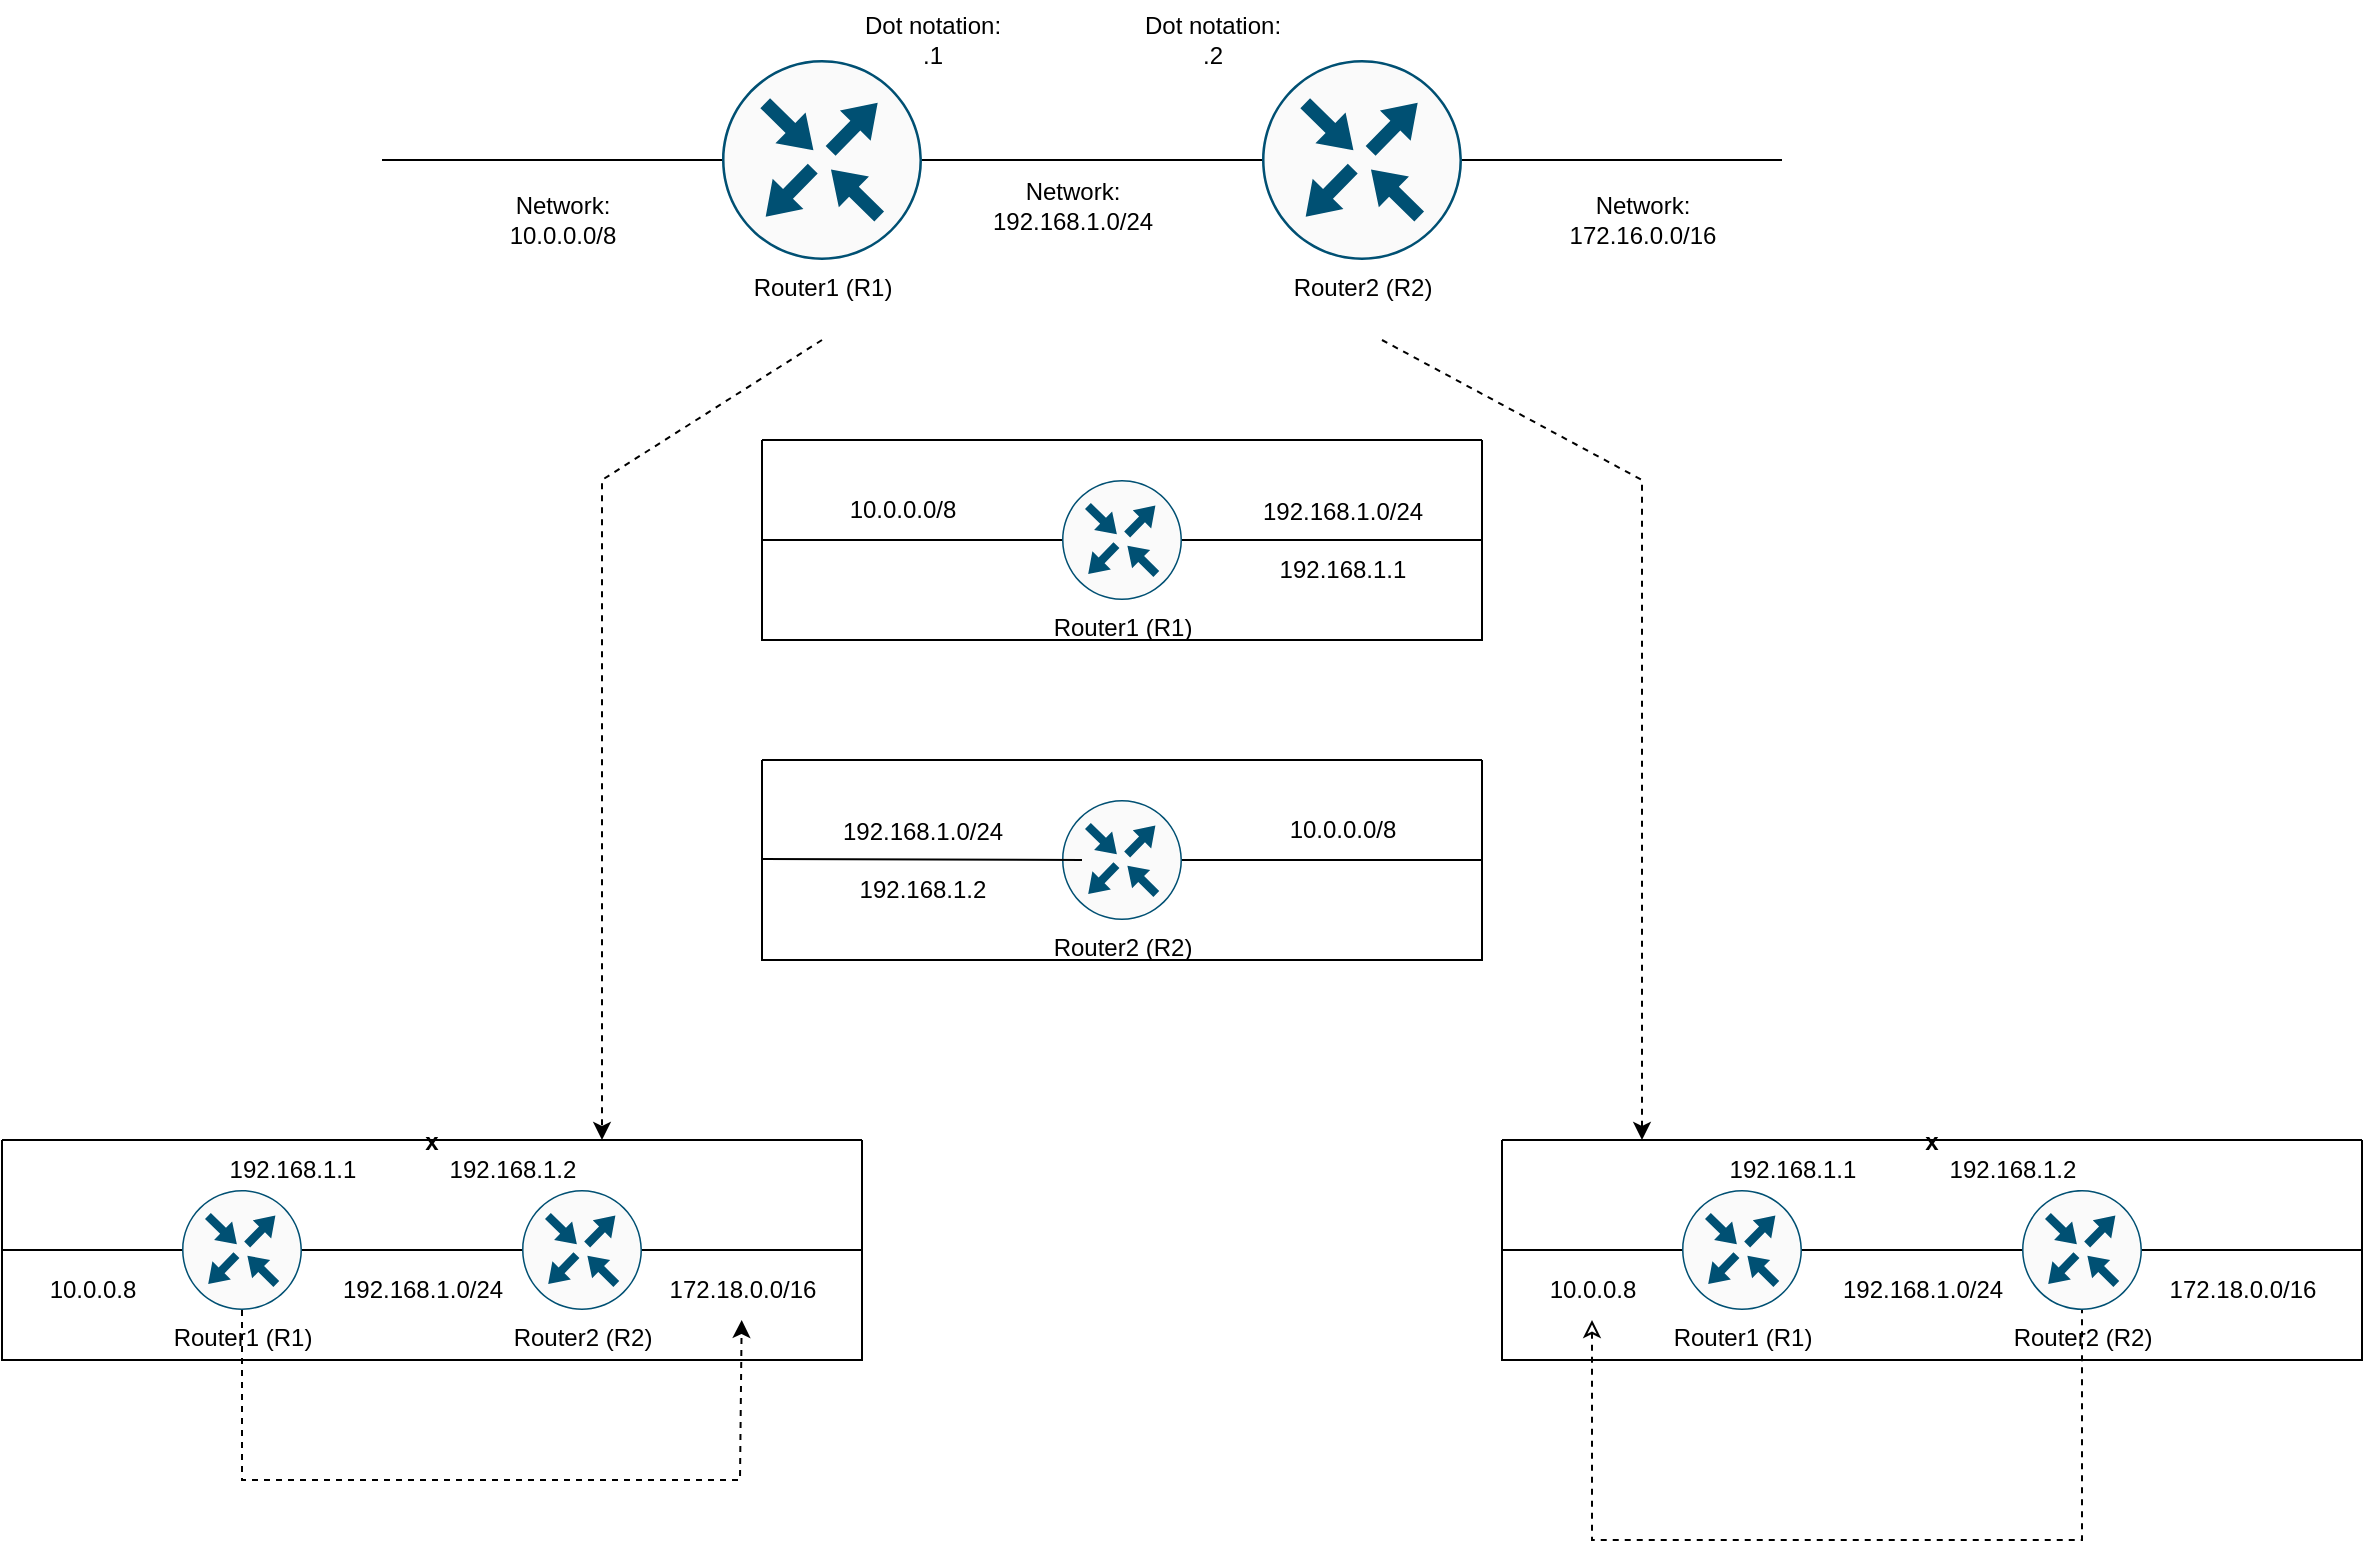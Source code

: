<mxfile version="27.0.9">
  <diagram name="Page-1" id="_XsJ5RISwm-DCJaWn4uy">
    <mxGraphModel dx="1556" dy="503" grid="1" gridSize="10" guides="1" tooltips="1" connect="1" arrows="1" fold="1" page="1" pageScale="1" pageWidth="850" pageHeight="1100" math="0" shadow="0">
      <root>
        <mxCell id="0" />
        <mxCell id="1" parent="0" />
        <mxCell id="Xh_-8GFSFD8Ks_VT3ShR-1" value="Router1 (R1)" style="sketch=0;points=[[0.5,0,0],[1,0.5,0],[0.5,1,0],[0,0.5,0],[0.145,0.145,0],[0.856,0.145,0],[0.855,0.856,0],[0.145,0.855,0]];verticalLabelPosition=bottom;html=1;verticalAlign=top;aspect=fixed;align=center;pointerEvents=1;shape=mxgraph.cisco19.rect;prIcon=router;fillColor=#FAFAFA;strokeColor=#005073;" vertex="1" parent="1">
          <mxGeometry x="180" y="190" width="100" height="100" as="geometry" />
        </mxCell>
        <mxCell id="Xh_-8GFSFD8Ks_VT3ShR-2" value="Router2 (R2)" style="sketch=0;points=[[0.5,0,0],[1,0.5,0],[0.5,1,0],[0,0.5,0],[0.145,0.145,0],[0.856,0.145,0],[0.855,0.856,0],[0.145,0.855,0]];verticalLabelPosition=bottom;html=1;verticalAlign=top;aspect=fixed;align=center;pointerEvents=1;shape=mxgraph.cisco19.rect;prIcon=router;fillColor=#FAFAFA;strokeColor=#005073;" vertex="1" parent="1">
          <mxGeometry x="450" y="190" width="100" height="100" as="geometry" />
        </mxCell>
        <mxCell id="Xh_-8GFSFD8Ks_VT3ShR-3" value="" style="endArrow=none;html=1;rounded=0;" edge="1" parent="1" source="Xh_-8GFSFD8Ks_VT3ShR-1" target="Xh_-8GFSFD8Ks_VT3ShR-2">
          <mxGeometry width="50" height="50" relative="1" as="geometry">
            <mxPoint x="340" y="290" as="sourcePoint" />
            <mxPoint x="390" y="240" as="targetPoint" />
          </mxGeometry>
        </mxCell>
        <mxCell id="Xh_-8GFSFD8Ks_VT3ShR-4" value="Network:&lt;div&gt;192.168.1.0/24&lt;/div&gt;" style="text;html=1;align=center;verticalAlign=middle;resizable=0;points=[];autosize=1;strokeColor=none;fillColor=none;" vertex="1" parent="1">
          <mxGeometry x="305" y="243" width="100" height="40" as="geometry" />
        </mxCell>
        <mxCell id="Xh_-8GFSFD8Ks_VT3ShR-5" value="Dot notation:&lt;div&gt;.1&lt;/div&gt;" style="text;html=1;align=center;verticalAlign=middle;resizable=0;points=[];autosize=1;strokeColor=none;fillColor=none;" vertex="1" parent="1">
          <mxGeometry x="240" y="160" width="90" height="40" as="geometry" />
        </mxCell>
        <mxCell id="Xh_-8GFSFD8Ks_VT3ShR-6" value="Dot notation:&lt;div&gt;.2&lt;/div&gt;" style="text;html=1;align=center;verticalAlign=middle;resizable=0;points=[];autosize=1;strokeColor=none;fillColor=none;" vertex="1" parent="1">
          <mxGeometry x="380" y="160" width="90" height="40" as="geometry" />
        </mxCell>
        <mxCell id="Xh_-8GFSFD8Ks_VT3ShR-7" value="Network:&lt;div&gt;172.16.0.0/16&lt;/div&gt;" style="text;html=1;align=center;verticalAlign=middle;resizable=0;points=[];autosize=1;strokeColor=none;fillColor=none;" vertex="1" parent="1">
          <mxGeometry x="590" y="250" width="100" height="40" as="geometry" />
        </mxCell>
        <mxCell id="Xh_-8GFSFD8Ks_VT3ShR-8" value="" style="endArrow=none;html=1;rounded=0;entryX=1;entryY=0.5;entryDx=0;entryDy=0;entryPerimeter=0;exitX=0;exitY=0.5;exitDx=0;exitDy=0;exitPerimeter=0;" edge="1" parent="1" target="Xh_-8GFSFD8Ks_VT3ShR-2">
          <mxGeometry width="50" height="50" relative="1" as="geometry">
            <mxPoint x="710" y="240" as="sourcePoint" />
            <mxPoint x="390" y="240" as="targetPoint" />
          </mxGeometry>
        </mxCell>
        <mxCell id="Xh_-8GFSFD8Ks_VT3ShR-9" value="" style="endArrow=none;html=1;rounded=0;entryX=0;entryY=0.5;entryDx=0;entryDy=0;entryPerimeter=0;" edge="1" parent="1" target="Xh_-8GFSFD8Ks_VT3ShR-1">
          <mxGeometry width="50" height="50" relative="1" as="geometry">
            <mxPoint x="10" y="240" as="sourcePoint" />
            <mxPoint x="170" y="239.5" as="targetPoint" />
          </mxGeometry>
        </mxCell>
        <mxCell id="Xh_-8GFSFD8Ks_VT3ShR-10" value="Network:&lt;div&gt;10.0.0.0/8&lt;/div&gt;" style="text;html=1;align=center;verticalAlign=middle;resizable=0;points=[];autosize=1;strokeColor=none;fillColor=none;" vertex="1" parent="1">
          <mxGeometry x="60" y="250" width="80" height="40" as="geometry" />
        </mxCell>
        <mxCell id="Xh_-8GFSFD8Ks_VT3ShR-33" value="" style="endArrow=classic;html=1;rounded=0;dashed=1;" edge="1" parent="1">
          <mxGeometry width="50" height="50" relative="1" as="geometry">
            <mxPoint x="230" y="330" as="sourcePoint" />
            <mxPoint x="120" y="730" as="targetPoint" />
            <Array as="points">
              <mxPoint x="120" y="400" />
            </Array>
          </mxGeometry>
        </mxCell>
        <mxCell id="Xh_-8GFSFD8Ks_VT3ShR-34" value="" style="endArrow=classic;html=1;rounded=0;dashed=1;" edge="1" parent="1">
          <mxGeometry width="50" height="50" relative="1" as="geometry">
            <mxPoint x="510" y="330" as="sourcePoint" />
            <mxPoint x="640" y="730" as="targetPoint" />
            <Array as="points">
              <mxPoint x="640" y="400" />
            </Array>
          </mxGeometry>
        </mxCell>
        <mxCell id="Xh_-8GFSFD8Ks_VT3ShR-35" value="" style="swimlane;startSize=0;" vertex="1" parent="1">
          <mxGeometry x="200" y="380" width="360" height="100" as="geometry" />
        </mxCell>
        <mxCell id="Xh_-8GFSFD8Ks_VT3ShR-37" value="Router1 (R1)" style="sketch=0;points=[[0.5,0,0],[1,0.5,0],[0.5,1,0],[0,0.5,0],[0.145,0.145,0],[0.856,0.145,0],[0.855,0.856,0],[0.145,0.855,0]];verticalLabelPosition=bottom;html=1;verticalAlign=top;aspect=fixed;align=center;pointerEvents=1;shape=mxgraph.cisco19.rect;prIcon=router;fillColor=#FAFAFA;strokeColor=#005073;" vertex="1" parent="Xh_-8GFSFD8Ks_VT3ShR-35">
          <mxGeometry x="150" y="20" width="60" height="60" as="geometry" />
        </mxCell>
        <mxCell id="Xh_-8GFSFD8Ks_VT3ShR-39" value="" style="endArrow=none;html=1;rounded=0;entryX=0;entryY=0.5;entryDx=0;entryDy=0;entryPerimeter=0;" edge="1" parent="Xh_-8GFSFD8Ks_VT3ShR-35" source="Xh_-8GFSFD8Ks_VT3ShR-35" target="Xh_-8GFSFD8Ks_VT3ShR-37">
          <mxGeometry width="50" height="50" relative="1" as="geometry">
            <mxPoint x="60" y="75" as="sourcePoint" />
            <mxPoint x="110" y="25" as="targetPoint" />
          </mxGeometry>
        </mxCell>
        <mxCell id="Xh_-8GFSFD8Ks_VT3ShR-40" value="" style="endArrow=none;html=1;rounded=0;entryX=1;entryY=0.5;entryDx=0;entryDy=0;exitX=1;exitY=0.5;exitDx=0;exitDy=0;exitPerimeter=0;" edge="1" parent="Xh_-8GFSFD8Ks_VT3ShR-35" source="Xh_-8GFSFD8Ks_VT3ShR-50" target="Xh_-8GFSFD8Ks_VT3ShR-35">
          <mxGeometry width="50" height="50" relative="1" as="geometry">
            <mxPoint x="290" y="60" as="sourcePoint" />
            <mxPoint x="440" y="60" as="targetPoint" />
          </mxGeometry>
        </mxCell>
        <mxCell id="Xh_-8GFSFD8Ks_VT3ShR-44" value="10.0.0.0/8" style="text;html=1;align=center;verticalAlign=middle;resizable=0;points=[];autosize=1;strokeColor=none;fillColor=none;" vertex="1" parent="Xh_-8GFSFD8Ks_VT3ShR-35">
          <mxGeometry x="30" y="20" width="80" height="30" as="geometry" />
        </mxCell>
        <mxCell id="Xh_-8GFSFD8Ks_VT3ShR-50" value="192.168.1.0/24&lt;div&gt;&lt;br&gt;&lt;/div&gt;&lt;div&gt;192.168.1.1&lt;/div&gt;" style="text;html=1;align=center;verticalAlign=middle;resizable=0;points=[];autosize=1;strokeColor=none;fillColor=none;" vertex="1" parent="Xh_-8GFSFD8Ks_VT3ShR-35">
          <mxGeometry x="240" y="20" width="100" height="60" as="geometry" />
        </mxCell>
        <mxCell id="Xh_-8GFSFD8Ks_VT3ShR-51" value="" style="endArrow=none;html=1;rounded=0;entryX=1;entryY=0.5;entryDx=0;entryDy=0;exitX=1;exitY=0.5;exitDx=0;exitDy=0;exitPerimeter=0;" edge="1" parent="Xh_-8GFSFD8Ks_VT3ShR-35" source="Xh_-8GFSFD8Ks_VT3ShR-37" target="Xh_-8GFSFD8Ks_VT3ShR-50">
          <mxGeometry width="50" height="50" relative="1" as="geometry">
            <mxPoint x="410" y="430" as="sourcePoint" />
            <mxPoint x="560" y="430" as="targetPoint" />
          </mxGeometry>
        </mxCell>
        <mxCell id="Xh_-8GFSFD8Ks_VT3ShR-36" value="" style="swimlane;startSize=0;" vertex="1" parent="1">
          <mxGeometry x="200" y="540" width="360" height="100" as="geometry" />
        </mxCell>
        <mxCell id="Xh_-8GFSFD8Ks_VT3ShR-38" value="Router2 (R2)" style="sketch=0;points=[[0.5,0,0],[1,0.5,0],[0.5,1,0],[0,0.5,0],[0.145,0.145,0],[0.856,0.145,0],[0.855,0.856,0],[0.145,0.855,0]];verticalLabelPosition=bottom;html=1;verticalAlign=top;aspect=fixed;align=center;pointerEvents=1;shape=mxgraph.cisco19.rect;prIcon=router;fillColor=#FAFAFA;strokeColor=#005073;" vertex="1" parent="Xh_-8GFSFD8Ks_VT3ShR-36">
          <mxGeometry x="150" y="20" width="60" height="60" as="geometry" />
        </mxCell>
        <mxCell id="Xh_-8GFSFD8Ks_VT3ShR-41" value="" style="endArrow=none;html=1;rounded=0;" edge="1" parent="Xh_-8GFSFD8Ks_VT3ShR-36">
          <mxGeometry width="50" height="50" relative="1" as="geometry">
            <mxPoint y="49.5" as="sourcePoint" />
            <mxPoint x="160" y="50" as="targetPoint" />
          </mxGeometry>
        </mxCell>
        <mxCell id="Xh_-8GFSFD8Ks_VT3ShR-43" value="" style="endArrow=none;html=1;rounded=0;exitX=1;exitY=0.5;exitDx=0;exitDy=0;exitPerimeter=0;entryX=1;entryY=0.5;entryDx=0;entryDy=0;" edge="1" parent="Xh_-8GFSFD8Ks_VT3ShR-36" source="Xh_-8GFSFD8Ks_VT3ShR-38" target="Xh_-8GFSFD8Ks_VT3ShR-36">
          <mxGeometry width="50" height="50" relative="1" as="geometry">
            <mxPoint x="250" y="190" as="sourcePoint" />
            <mxPoint x="410" y="190.5" as="targetPoint" />
          </mxGeometry>
        </mxCell>
        <mxCell id="Xh_-8GFSFD8Ks_VT3ShR-52" value="10.0.0.0/8" style="text;html=1;align=center;verticalAlign=middle;resizable=0;points=[];autosize=1;strokeColor=none;fillColor=none;" vertex="1" parent="Xh_-8GFSFD8Ks_VT3ShR-36">
          <mxGeometry x="250" y="20" width="80" height="30" as="geometry" />
        </mxCell>
        <mxCell id="Xh_-8GFSFD8Ks_VT3ShR-54" value="192.168.1.0/24&lt;div&gt;&lt;br&gt;&lt;/div&gt;&lt;div&gt;192.168.1.2&lt;/div&gt;" style="text;html=1;align=center;verticalAlign=middle;resizable=0;points=[];autosize=1;strokeColor=none;fillColor=none;" vertex="1" parent="Xh_-8GFSFD8Ks_VT3ShR-36">
          <mxGeometry x="30" y="20" width="100" height="60" as="geometry" />
        </mxCell>
        <mxCell id="Xh_-8GFSFD8Ks_VT3ShR-55" value="x" style="swimlane;startSize=0;" vertex="1" parent="1">
          <mxGeometry x="-180" y="730" width="430" height="110" as="geometry" />
        </mxCell>
        <mxCell id="Xh_-8GFSFD8Ks_VT3ShR-67" value="Router1 (R1)" style="sketch=0;points=[[0.5,0,0],[1,0.5,0],[0.5,1,0],[0,0.5,0],[0.145,0.145,0],[0.856,0.145,0],[0.855,0.856,0],[0.145,0.855,0]];verticalLabelPosition=bottom;html=1;verticalAlign=top;aspect=fixed;align=center;pointerEvents=1;shape=mxgraph.cisco19.rect;prIcon=router;fillColor=#FAFAFA;strokeColor=#005073;" vertex="1" parent="Xh_-8GFSFD8Ks_VT3ShR-55">
          <mxGeometry x="90" y="25" width="60" height="60" as="geometry" />
        </mxCell>
        <mxCell id="Xh_-8GFSFD8Ks_VT3ShR-68" value="Router2 (R2)" style="sketch=0;points=[[0.5,0,0],[1,0.5,0],[0.5,1,0],[0,0.5,0],[0.145,0.145,0],[0.856,0.145,0],[0.855,0.856,0],[0.145,0.855,0]];verticalLabelPosition=bottom;html=1;verticalAlign=top;aspect=fixed;align=center;pointerEvents=1;shape=mxgraph.cisco19.rect;prIcon=router;fillColor=#FAFAFA;strokeColor=#005073;" vertex="1" parent="Xh_-8GFSFD8Ks_VT3ShR-55">
          <mxGeometry x="260" y="25" width="60" height="60" as="geometry" />
        </mxCell>
        <mxCell id="Xh_-8GFSFD8Ks_VT3ShR-69" value="" style="endArrow=none;html=1;rounded=0;exitX=0;exitY=0.5;exitDx=0;exitDy=0;entryX=0;entryY=0.5;entryDx=0;entryDy=0;entryPerimeter=0;" edge="1" parent="Xh_-8GFSFD8Ks_VT3ShR-55" source="Xh_-8GFSFD8Ks_VT3ShR-55" target="Xh_-8GFSFD8Ks_VT3ShR-67">
          <mxGeometry width="50" height="50" relative="1" as="geometry">
            <mxPoint x="230" y="-20" as="sourcePoint" />
            <mxPoint x="280" y="-70" as="targetPoint" />
          </mxGeometry>
        </mxCell>
        <mxCell id="Xh_-8GFSFD8Ks_VT3ShR-70" value="" style="endArrow=none;html=1;rounded=0;exitX=1;exitY=0.5;exitDx=0;exitDy=0;exitPerimeter=0;entryX=0;entryY=0.5;entryDx=0;entryDy=0;entryPerimeter=0;" edge="1" parent="Xh_-8GFSFD8Ks_VT3ShR-55" source="Xh_-8GFSFD8Ks_VT3ShR-67" target="Xh_-8GFSFD8Ks_VT3ShR-68">
          <mxGeometry width="50" height="50" relative="1" as="geometry">
            <mxPoint x="230" y="-20" as="sourcePoint" />
            <mxPoint x="280" y="-70" as="targetPoint" />
          </mxGeometry>
        </mxCell>
        <mxCell id="Xh_-8GFSFD8Ks_VT3ShR-71" value="" style="endArrow=none;html=1;rounded=0;exitX=1;exitY=0.5;exitDx=0;exitDy=0;exitPerimeter=0;entryX=1;entryY=0.5;entryDx=0;entryDy=0;" edge="1" parent="Xh_-8GFSFD8Ks_VT3ShR-55" source="Xh_-8GFSFD8Ks_VT3ShR-68" target="Xh_-8GFSFD8Ks_VT3ShR-55">
          <mxGeometry width="50" height="50" relative="1" as="geometry">
            <mxPoint x="485" y="60" as="sourcePoint" />
            <mxPoint x="595" y="60" as="targetPoint" />
          </mxGeometry>
        </mxCell>
        <mxCell id="Xh_-8GFSFD8Ks_VT3ShR-75" value="192.168.1.2" style="text;html=1;align=center;verticalAlign=middle;resizable=0;points=[];autosize=1;strokeColor=none;fillColor=none;" vertex="1" parent="Xh_-8GFSFD8Ks_VT3ShR-55">
          <mxGeometry x="210" width="90" height="30" as="geometry" />
        </mxCell>
        <mxCell id="Xh_-8GFSFD8Ks_VT3ShR-74" value="192.168.1.1" style="text;html=1;align=center;verticalAlign=middle;resizable=0;points=[];autosize=1;strokeColor=none;fillColor=none;" vertex="1" parent="Xh_-8GFSFD8Ks_VT3ShR-55">
          <mxGeometry x="100" width="90" height="30" as="geometry" />
        </mxCell>
        <mxCell id="Xh_-8GFSFD8Ks_VT3ShR-76" value="192.168.1.0/24" style="text;html=1;align=center;verticalAlign=middle;resizable=0;points=[];autosize=1;strokeColor=none;fillColor=none;" vertex="1" parent="Xh_-8GFSFD8Ks_VT3ShR-55">
          <mxGeometry x="160" y="60" width="100" height="30" as="geometry" />
        </mxCell>
        <mxCell id="Xh_-8GFSFD8Ks_VT3ShR-73" value="172.18.0.0/16" style="text;html=1;align=center;verticalAlign=middle;resizable=0;points=[];autosize=1;strokeColor=none;fillColor=none;" vertex="1" parent="Xh_-8GFSFD8Ks_VT3ShR-55">
          <mxGeometry x="320" y="60" width="100" height="30" as="geometry" />
        </mxCell>
        <mxCell id="Xh_-8GFSFD8Ks_VT3ShR-72" value="10.0.0.8" style="text;html=1;align=center;verticalAlign=middle;resizable=0;points=[];autosize=1;strokeColor=none;fillColor=none;" vertex="1" parent="Xh_-8GFSFD8Ks_VT3ShR-55">
          <mxGeometry x="10" y="60" width="70" height="30" as="geometry" />
        </mxCell>
        <mxCell id="Xh_-8GFSFD8Ks_VT3ShR-88" value="" style="endArrow=classic;html=1;rounded=0;dashed=1;exitX=0.5;exitY=1;exitDx=0;exitDy=0;exitPerimeter=0;" edge="1" parent="Xh_-8GFSFD8Ks_VT3ShR-55" source="Xh_-8GFSFD8Ks_VT3ShR-67" target="Xh_-8GFSFD8Ks_VT3ShR-73">
          <mxGeometry width="50" height="50" relative="1" as="geometry">
            <mxPoint x="100" y="170" as="sourcePoint" />
            <mxPoint x="250" y="160" as="targetPoint" />
            <Array as="points">
              <mxPoint x="120" y="170" />
              <mxPoint x="369" y="170" />
            </Array>
          </mxGeometry>
        </mxCell>
        <mxCell id="Xh_-8GFSFD8Ks_VT3ShR-77" value="x" style="swimlane;startSize=0;" vertex="1" parent="1">
          <mxGeometry x="570" y="730" width="430" height="110" as="geometry" />
        </mxCell>
        <mxCell id="Xh_-8GFSFD8Ks_VT3ShR-78" value="Router1 (R1)" style="sketch=0;points=[[0.5,0,0],[1,0.5,0],[0.5,1,0],[0,0.5,0],[0.145,0.145,0],[0.856,0.145,0],[0.855,0.856,0],[0.145,0.855,0]];verticalLabelPosition=bottom;html=1;verticalAlign=top;aspect=fixed;align=center;pointerEvents=1;shape=mxgraph.cisco19.rect;prIcon=router;fillColor=#FAFAFA;strokeColor=#005073;" vertex="1" parent="Xh_-8GFSFD8Ks_VT3ShR-77">
          <mxGeometry x="90" y="25" width="60" height="60" as="geometry" />
        </mxCell>
        <mxCell id="Xh_-8GFSFD8Ks_VT3ShR-79" value="Router2 (R2)" style="sketch=0;points=[[0.5,0,0],[1,0.5,0],[0.5,1,0],[0,0.5,0],[0.145,0.145,0],[0.856,0.145,0],[0.855,0.856,0],[0.145,0.855,0]];verticalLabelPosition=bottom;html=1;verticalAlign=top;aspect=fixed;align=center;pointerEvents=1;shape=mxgraph.cisco19.rect;prIcon=router;fillColor=#FAFAFA;strokeColor=#005073;" vertex="1" parent="Xh_-8GFSFD8Ks_VT3ShR-77">
          <mxGeometry x="260" y="25" width="60" height="60" as="geometry" />
        </mxCell>
        <mxCell id="Xh_-8GFSFD8Ks_VT3ShR-80" value="" style="endArrow=none;html=1;rounded=0;exitX=0;exitY=0.5;exitDx=0;exitDy=0;entryX=0;entryY=0.5;entryDx=0;entryDy=0;entryPerimeter=0;" edge="1" parent="Xh_-8GFSFD8Ks_VT3ShR-77" source="Xh_-8GFSFD8Ks_VT3ShR-77" target="Xh_-8GFSFD8Ks_VT3ShR-78">
          <mxGeometry width="50" height="50" relative="1" as="geometry">
            <mxPoint x="230" y="-20" as="sourcePoint" />
            <mxPoint x="280" y="-70" as="targetPoint" />
          </mxGeometry>
        </mxCell>
        <mxCell id="Xh_-8GFSFD8Ks_VT3ShR-81" value="" style="endArrow=none;html=1;rounded=0;exitX=1;exitY=0.5;exitDx=0;exitDy=0;exitPerimeter=0;entryX=0;entryY=0.5;entryDx=0;entryDy=0;entryPerimeter=0;" edge="1" parent="Xh_-8GFSFD8Ks_VT3ShR-77" source="Xh_-8GFSFD8Ks_VT3ShR-78" target="Xh_-8GFSFD8Ks_VT3ShR-79">
          <mxGeometry width="50" height="50" relative="1" as="geometry">
            <mxPoint x="230" y="-20" as="sourcePoint" />
            <mxPoint x="280" y="-70" as="targetPoint" />
          </mxGeometry>
        </mxCell>
        <mxCell id="Xh_-8GFSFD8Ks_VT3ShR-82" value="" style="endArrow=none;html=1;rounded=0;exitX=1;exitY=0.5;exitDx=0;exitDy=0;exitPerimeter=0;entryX=1;entryY=0.5;entryDx=0;entryDy=0;" edge="1" parent="Xh_-8GFSFD8Ks_VT3ShR-77" source="Xh_-8GFSFD8Ks_VT3ShR-79" target="Xh_-8GFSFD8Ks_VT3ShR-77">
          <mxGeometry width="50" height="50" relative="1" as="geometry">
            <mxPoint x="485" y="60" as="sourcePoint" />
            <mxPoint x="595" y="60" as="targetPoint" />
          </mxGeometry>
        </mxCell>
        <mxCell id="Xh_-8GFSFD8Ks_VT3ShR-83" value="192.168.1.2" style="text;html=1;align=center;verticalAlign=middle;resizable=0;points=[];autosize=1;strokeColor=none;fillColor=none;" vertex="1" parent="Xh_-8GFSFD8Ks_VT3ShR-77">
          <mxGeometry x="210" width="90" height="30" as="geometry" />
        </mxCell>
        <mxCell id="Xh_-8GFSFD8Ks_VT3ShR-84" value="192.168.1.1" style="text;html=1;align=center;verticalAlign=middle;resizable=0;points=[];autosize=1;strokeColor=none;fillColor=none;" vertex="1" parent="Xh_-8GFSFD8Ks_VT3ShR-77">
          <mxGeometry x="100" width="90" height="30" as="geometry" />
        </mxCell>
        <mxCell id="Xh_-8GFSFD8Ks_VT3ShR-85" value="192.168.1.0/24" style="text;html=1;align=center;verticalAlign=middle;resizable=0;points=[];autosize=1;strokeColor=none;fillColor=none;" vertex="1" parent="Xh_-8GFSFD8Ks_VT3ShR-77">
          <mxGeometry x="160" y="60" width="100" height="30" as="geometry" />
        </mxCell>
        <mxCell id="Xh_-8GFSFD8Ks_VT3ShR-86" value="172.18.0.0/16" style="text;html=1;align=center;verticalAlign=middle;resizable=0;points=[];autosize=1;strokeColor=none;fillColor=none;" vertex="1" parent="Xh_-8GFSFD8Ks_VT3ShR-77">
          <mxGeometry x="320" y="60" width="100" height="30" as="geometry" />
        </mxCell>
        <mxCell id="Xh_-8GFSFD8Ks_VT3ShR-87" value="10.0.0.8" style="text;html=1;align=center;verticalAlign=middle;resizable=0;points=[];autosize=1;strokeColor=none;fillColor=none;" vertex="1" parent="Xh_-8GFSFD8Ks_VT3ShR-77">
          <mxGeometry x="10" y="60" width="70" height="30" as="geometry" />
        </mxCell>
        <mxCell id="Xh_-8GFSFD8Ks_VT3ShR-89" value="" style="endArrow=none;html=1;rounded=0;dashed=1;startArrow=classic;startFill=0;entryX=0.5;entryY=1;entryDx=0;entryDy=0;entryPerimeter=0;" edge="1" parent="Xh_-8GFSFD8Ks_VT3ShR-77" source="Xh_-8GFSFD8Ks_VT3ShR-87" target="Xh_-8GFSFD8Ks_VT3ShR-79">
          <mxGeometry width="50" height="50" relative="1" as="geometry">
            <mxPoint x="-140" y="170" as="sourcePoint" />
            <mxPoint x="110" y="175" as="targetPoint" />
            <Array as="points">
              <mxPoint x="45" y="200" />
              <mxPoint x="290" y="200" />
            </Array>
          </mxGeometry>
        </mxCell>
      </root>
    </mxGraphModel>
  </diagram>
</mxfile>
